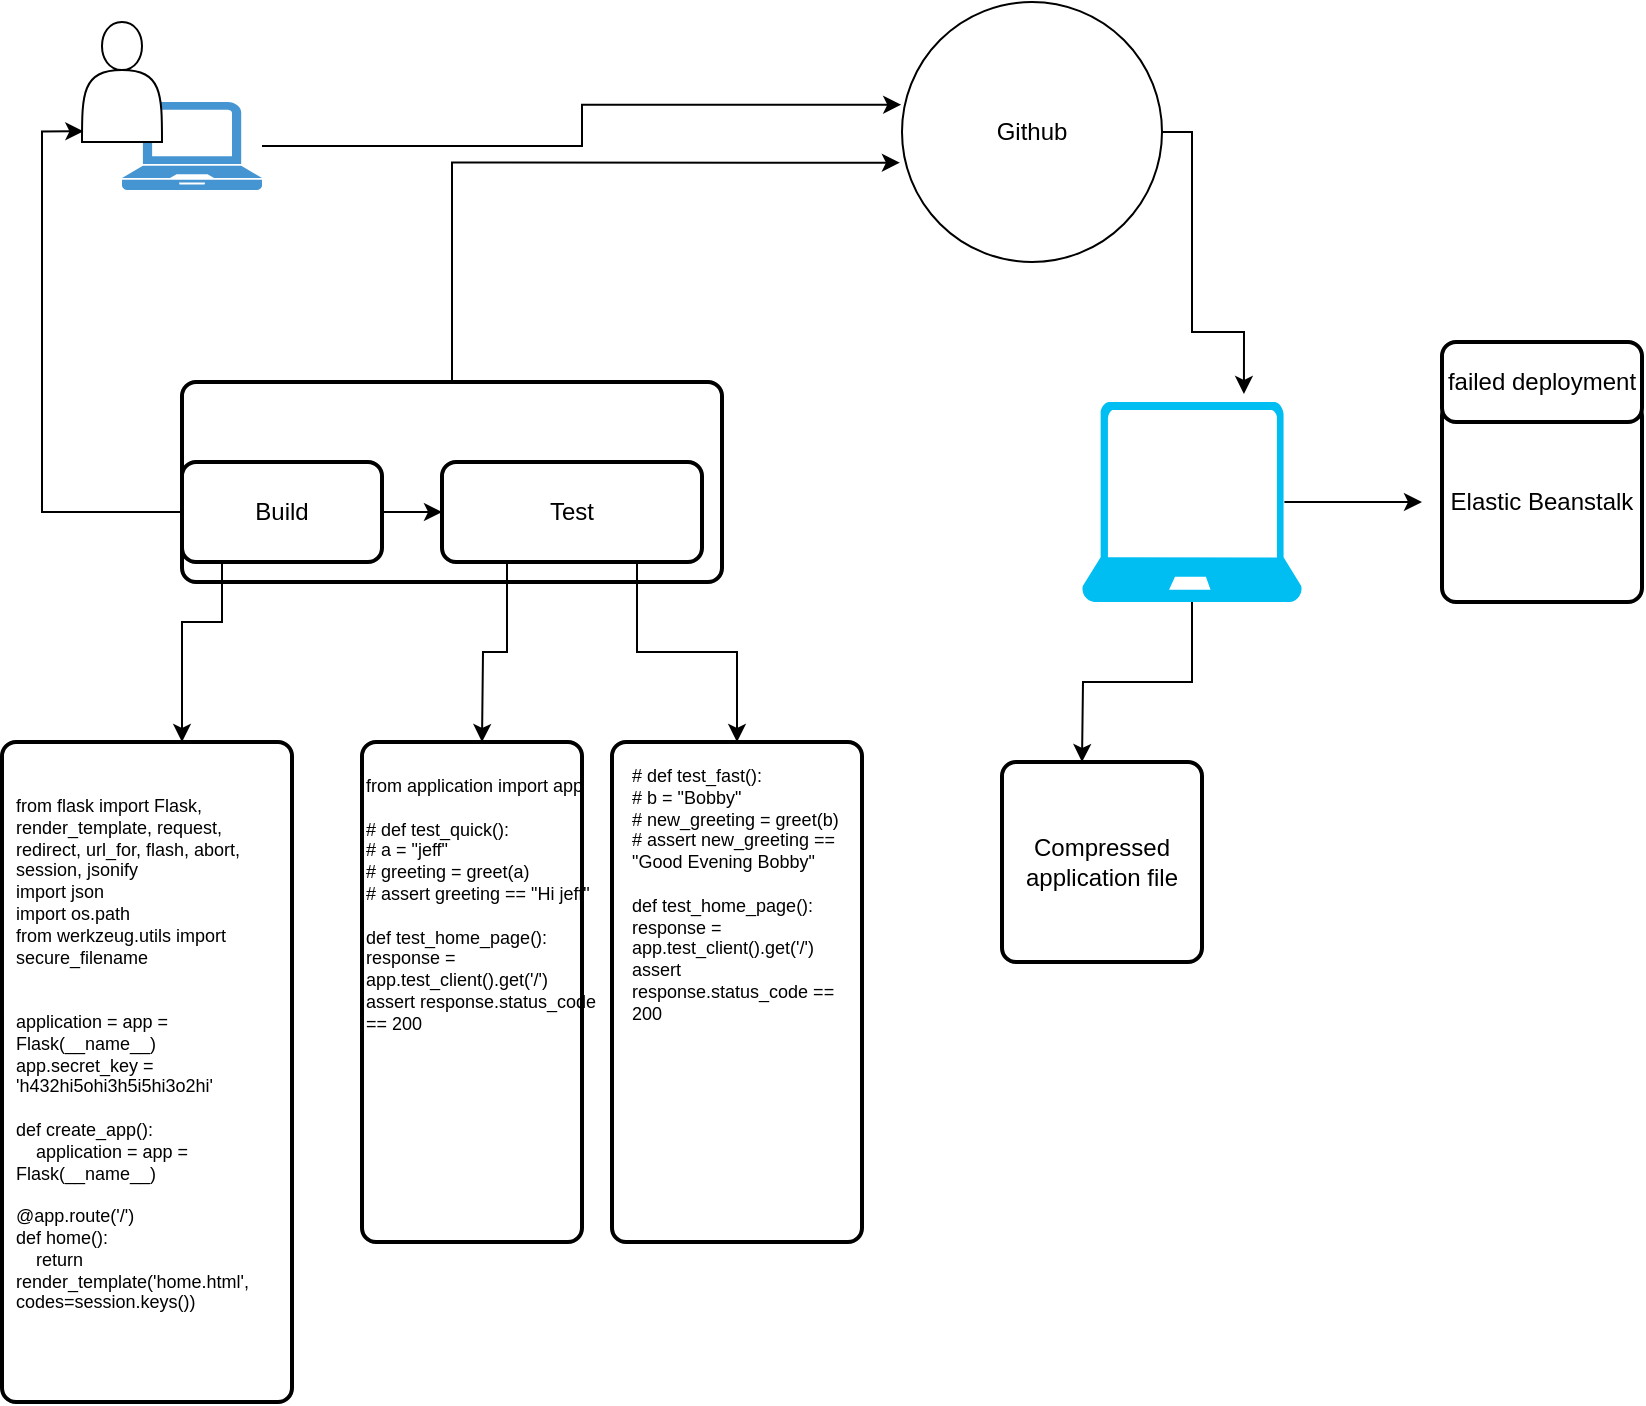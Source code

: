 <mxfile version="20.3.0" type="device"><diagram id="c7nT59bfXj72tPvM43Qb" name="Page-1"><mxGraphModel dx="1022" dy="531" grid="1" gridSize="10" guides="1" tooltips="1" connect="1" arrows="1" fold="1" page="1" pageScale="1" pageWidth="850" pageHeight="1100" math="0" shadow="0"><root><mxCell id="0"/><mxCell id="1" parent="0"/><mxCell id="RHT8H_wrWLENqRwSPaUw-15" style="edgeStyle=orthogonalEdgeStyle;rounded=0;orthogonalLoop=1;jettySize=auto;html=1;entryX=0.736;entryY=-0.04;entryDx=0;entryDy=0;entryPerimeter=0;" parent="1" source="RHT8H_wrWLENqRwSPaUw-1" target="RHT8H_wrWLENqRwSPaUw-14" edge="1"><mxGeometry relative="1" as="geometry"><mxPoint x="640" y="320" as="targetPoint"/><Array as="points"><mxPoint x="615" y="195"/><mxPoint x="615" y="295"/><mxPoint x="641" y="295"/></Array></mxGeometry></mxCell><mxCell id="RHT8H_wrWLENqRwSPaUw-1" value="Github" style="ellipse;whiteSpace=wrap;html=1;aspect=fixed;" parent="1" vertex="1"><mxGeometry x="470" y="130" width="130" height="130" as="geometry"/></mxCell><mxCell id="RHT8H_wrWLENqRwSPaUw-4" style="edgeStyle=orthogonalEdgeStyle;rounded=0;orthogonalLoop=1;jettySize=auto;html=1;entryX=-0.003;entryY=0.395;entryDx=0;entryDy=0;entryPerimeter=0;" parent="1" source="RHT8H_wrWLENqRwSPaUw-2" target="RHT8H_wrWLENqRwSPaUw-1" edge="1"><mxGeometry relative="1" as="geometry"/></mxCell><mxCell id="RHT8H_wrWLENqRwSPaUw-2" value="" style="pointerEvents=1;shadow=0;dashed=0;html=1;strokeColor=none;fillColor=#4495D1;labelPosition=center;verticalLabelPosition=bottom;verticalAlign=top;align=center;outlineConnect=0;shape=mxgraph.veeam.laptop;" parent="1" vertex="1"><mxGeometry x="80" y="180" width="70" height="44" as="geometry"/></mxCell><mxCell id="RHT8H_wrWLENqRwSPaUw-3" value="" style="shape=actor;whiteSpace=wrap;html=1;" parent="1" vertex="1"><mxGeometry x="60" y="140" width="40" height="60" as="geometry"/></mxCell><mxCell id="RHT8H_wrWLENqRwSPaUw-13" style="edgeStyle=orthogonalEdgeStyle;rounded=0;orthogonalLoop=1;jettySize=auto;html=1;exitX=0.5;exitY=0;exitDx=0;exitDy=0;entryX=-0.008;entryY=0.618;entryDx=0;entryDy=0;entryPerimeter=0;" parent="1" source="RHT8H_wrWLENqRwSPaUw-5" target="RHT8H_wrWLENqRwSPaUw-1" edge="1"><mxGeometry relative="1" as="geometry"/></mxCell><mxCell id="RHT8H_wrWLENqRwSPaUw-5" value="" style="rounded=1;whiteSpace=wrap;html=1;absoluteArcSize=1;arcSize=14;strokeWidth=2;" parent="1" vertex="1"><mxGeometry x="110" y="320" width="270" height="100" as="geometry"/></mxCell><mxCell id="RHT8H_wrWLENqRwSPaUw-8" value="" style="edgeStyle=orthogonalEdgeStyle;rounded=0;orthogonalLoop=1;jettySize=auto;html=1;" parent="1" source="RHT8H_wrWLENqRwSPaUw-6" target="RHT8H_wrWLENqRwSPaUw-7" edge="1"><mxGeometry relative="1" as="geometry"/></mxCell><mxCell id="RHT8H_wrWLENqRwSPaUw-9" style="edgeStyle=orthogonalEdgeStyle;rounded=0;orthogonalLoop=1;jettySize=auto;html=1;entryX=0.017;entryY=0.911;entryDx=0;entryDy=0;entryPerimeter=0;" parent="1" source="RHT8H_wrWLENqRwSPaUw-6" target="RHT8H_wrWLENqRwSPaUw-3" edge="1"><mxGeometry relative="1" as="geometry"/></mxCell><mxCell id="RHT8H_wrWLENqRwSPaUw-10" style="edgeStyle=orthogonalEdgeStyle;rounded=0;orthogonalLoop=1;jettySize=auto;html=1;exitX=0.5;exitY=1;exitDx=0;exitDy=0;" parent="1" source="RHT8H_wrWLENqRwSPaUw-6" edge="1"><mxGeometry relative="1" as="geometry"><mxPoint x="110" y="500" as="targetPoint"/><Array as="points"><mxPoint x="130" y="410"/><mxPoint x="130" y="440"/><mxPoint x="110" y="440"/></Array></mxGeometry></mxCell><mxCell id="RHT8H_wrWLENqRwSPaUw-6" value="Build" style="rounded=1;whiteSpace=wrap;html=1;absoluteArcSize=1;arcSize=14;strokeWidth=2;" parent="1" vertex="1"><mxGeometry x="110" y="360" width="100" height="50" as="geometry"/></mxCell><mxCell id="RHT8H_wrWLENqRwSPaUw-11" style="edgeStyle=orthogonalEdgeStyle;rounded=0;orthogonalLoop=1;jettySize=auto;html=1;exitX=0.25;exitY=1;exitDx=0;exitDy=0;" parent="1" source="RHT8H_wrWLENqRwSPaUw-7" edge="1"><mxGeometry relative="1" as="geometry"><mxPoint x="260" y="500" as="targetPoint"/></mxGeometry></mxCell><mxCell id="RHT8H_wrWLENqRwSPaUw-12" style="edgeStyle=orthogonalEdgeStyle;rounded=0;orthogonalLoop=1;jettySize=auto;html=1;exitX=0.75;exitY=1;exitDx=0;exitDy=0;" parent="1" source="RHT8H_wrWLENqRwSPaUw-7" target="RHT8H_wrWLENqRwSPaUw-20" edge="1"><mxGeometry relative="1" as="geometry"><mxPoint x="340" y="500" as="targetPoint"/></mxGeometry></mxCell><mxCell id="RHT8H_wrWLENqRwSPaUw-7" value="Test" style="rounded=1;whiteSpace=wrap;html=1;absoluteArcSize=1;arcSize=14;strokeWidth=2;" parent="1" vertex="1"><mxGeometry x="240" y="360" width="130" height="50" as="geometry"/></mxCell><mxCell id="RHT8H_wrWLENqRwSPaUw-16" style="edgeStyle=orthogonalEdgeStyle;rounded=0;orthogonalLoop=1;jettySize=auto;html=1;exitX=0.92;exitY=0.5;exitDx=0;exitDy=0;exitPerimeter=0;" parent="1" source="RHT8H_wrWLENqRwSPaUw-14" edge="1"><mxGeometry relative="1" as="geometry"><mxPoint x="730" y="380" as="targetPoint"/></mxGeometry></mxCell><mxCell id="RHT8H_wrWLENqRwSPaUw-18" style="edgeStyle=orthogonalEdgeStyle;rounded=0;orthogonalLoop=1;jettySize=auto;html=1;" parent="1" source="RHT8H_wrWLENqRwSPaUw-14" edge="1"><mxGeometry relative="1" as="geometry"><mxPoint x="560" y="510" as="targetPoint"/></mxGeometry></mxCell><mxCell id="RHT8H_wrWLENqRwSPaUw-14" value="" style="verticalLabelPosition=bottom;html=1;verticalAlign=top;align=center;strokeColor=none;fillColor=#00BEF2;shape=mxgraph.azure.laptop;pointerEvents=1;" parent="1" vertex="1"><mxGeometry x="560" y="330" width="110" height="100" as="geometry"/></mxCell><mxCell id="RHT8H_wrWLENqRwSPaUw-17" value="Elastic Beanstalk" style="rounded=1;whiteSpace=wrap;html=1;absoluteArcSize=1;arcSize=14;strokeWidth=2;" parent="1" vertex="1"><mxGeometry x="740" y="330" width="100" height="100" as="geometry"/></mxCell><mxCell id="RHT8H_wrWLENqRwSPaUw-19" value="Compressed application file" style="rounded=1;whiteSpace=wrap;html=1;absoluteArcSize=1;arcSize=14;strokeWidth=2;" parent="1" vertex="1"><mxGeometry x="520" y="510" width="100" height="100" as="geometry"/></mxCell><mxCell id="RHT8H_wrWLENqRwSPaUw-20" value="" style="rounded=1;whiteSpace=wrap;html=1;absoluteArcSize=1;arcSize=14;strokeWidth=2;" parent="1" vertex="1"><mxGeometry x="325" y="500" width="125" height="250" as="geometry"/></mxCell><mxCell id="RHT8H_wrWLENqRwSPaUw-21" value="failed deployment" style="rounded=1;whiteSpace=wrap;html=1;absoluteArcSize=1;arcSize=14;strokeWidth=2;" parent="1" vertex="1"><mxGeometry x="740" y="300" width="100" height="40" as="geometry"/></mxCell><mxCell id="RHT8H_wrWLENqRwSPaUw-22" value="" style="rounded=1;whiteSpace=wrap;html=1;absoluteArcSize=1;arcSize=14;strokeWidth=2;" parent="1" vertex="1"><mxGeometry x="200" y="500" width="110" height="250" as="geometry"/></mxCell><mxCell id="RHT8H_wrWLENqRwSPaUw-24" value="" style="rounded=1;whiteSpace=wrap;html=1;absoluteArcSize=1;arcSize=14;strokeWidth=2;" parent="1" vertex="1"><mxGeometry x="20" y="500" width="145" height="330" as="geometry"/></mxCell><mxCell id="RHT8H_wrWLENqRwSPaUw-25" value="from application import app&#13;&#10;&#13;&#10;# def test_quick():&#13;&#10;#   a = &quot;jeff&quot;&#13;&#10;#   greeting = greet(a)&#13;&#10;#   assert greeting == &quot;Hi jeff&quot;&#13;&#10;&#13;&#10;def test_home_page():&#13;&#10;    response = app.test_client().get('/')&#13;&#10;    assert response.status_code == 200" style="text;whiteSpace=wrap;html=1;fontSize=9;" parent="1" vertex="1"><mxGeometry x="200" y="510" width="120" height="130" as="geometry"/></mxCell><mxCell id="RHT8H_wrWLENqRwSPaUw-26" value="# def test_fast():&#13;&#10;#   b = &quot;Bobby&quot;&#13;&#10;#   new_greeting = greet(b)&#13;&#10;#   assert new_greeting == &quot;Good Evening Bobby&quot;&#13;&#10;&#13;&#10;def test_home_page():&#13;&#10;    response = app.test_client().get('/')&#13;&#10;    assert response.status_code == 200" style="text;whiteSpace=wrap;html=1;fontSize=9;" parent="1" vertex="1"><mxGeometry x="332.5" y="505" width="110" height="110" as="geometry"/></mxCell><mxCell id="RHT8H_wrWLENqRwSPaUw-28" value="from flask import Flask, render_template, request, redirect, url_for, flash, abort, session, jsonify&#13;&#10;import json&#13;&#10;import os.path&#13;&#10;from werkzeug.utils import secure_filename&#13;&#10;&#13;&#10;&#13;&#10;application = app = Flask(__name__)&#13;&#10;app.secret_key = 'h432hi5ohi3h5i5hi3o2hi'&#13;&#10;&#13;&#10;def create_app():&#13;&#10;    application = app = Flask(__name__)&#13;&#10;&#13;&#10;@app.route('/')&#13;&#10;def home():&#13;&#10;    return render_template('home.html', codes=session.keys())" style="text;whiteSpace=wrap;html=1;fontSize=9;" parent="1" vertex="1"><mxGeometry x="25" y="520" width="140" height="190" as="geometry"/></mxCell></root></mxGraphModel></diagram></mxfile>